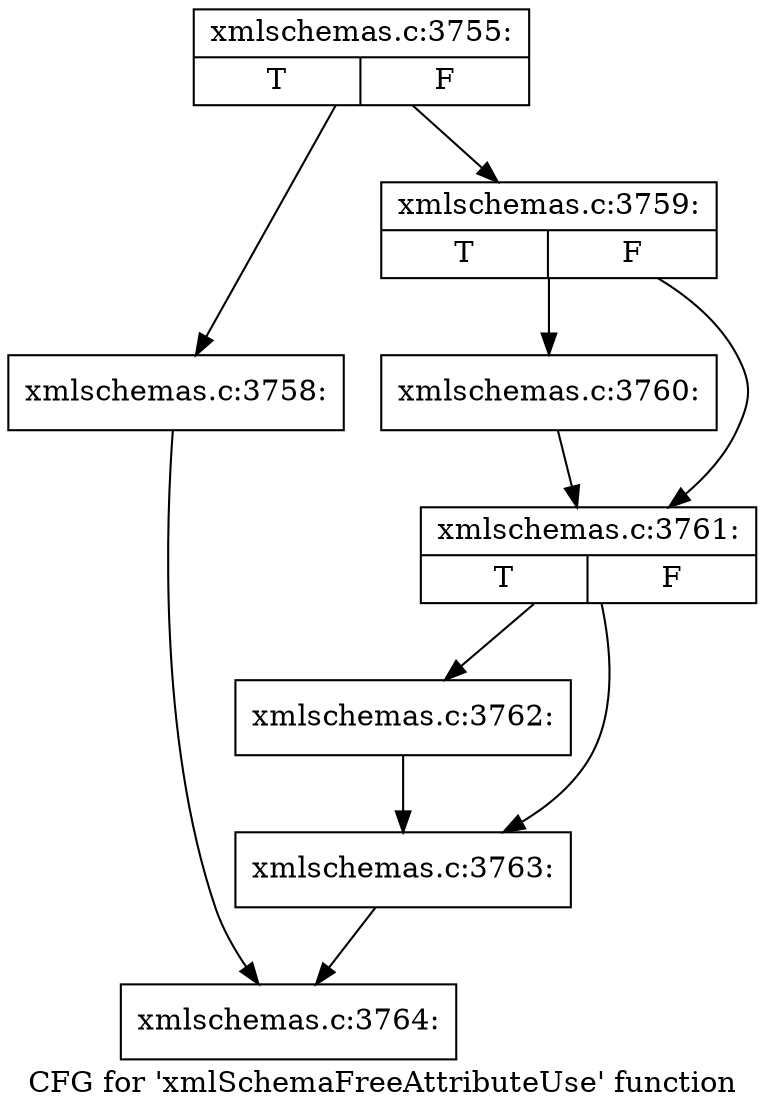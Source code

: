 digraph "CFG for 'xmlSchemaFreeAttributeUse' function" {
	label="CFG for 'xmlSchemaFreeAttributeUse' function";

	Node0x4b277f0 [shape=record,label="{xmlschemas.c:3755:|{<s0>T|<s1>F}}"];
	Node0x4b277f0 -> Node0x4b290d0;
	Node0x4b277f0 -> Node0x4b29120;
	Node0x4b290d0 [shape=record,label="{xmlschemas.c:3758:}"];
	Node0x4b290d0 -> Node0x4b291e0;
	Node0x4b29120 [shape=record,label="{xmlschemas.c:3759:|{<s0>T|<s1>F}}"];
	Node0x4b29120 -> Node0x4b27bb0;
	Node0x4b29120 -> Node0x4b27c00;
	Node0x4b27bb0 [shape=record,label="{xmlschemas.c:3760:}"];
	Node0x4b27bb0 -> Node0x4b27c00;
	Node0x4b27c00 [shape=record,label="{xmlschemas.c:3761:|{<s0>T|<s1>F}}"];
	Node0x4b27c00 -> Node0x4b2a190;
	Node0x4b27c00 -> Node0x4b2a1e0;
	Node0x4b2a190 [shape=record,label="{xmlschemas.c:3762:}"];
	Node0x4b2a190 -> Node0x4b2a1e0;
	Node0x4b2a1e0 [shape=record,label="{xmlschemas.c:3763:}"];
	Node0x4b2a1e0 -> Node0x4b291e0;
	Node0x4b291e0 [shape=record,label="{xmlschemas.c:3764:}"];
}
